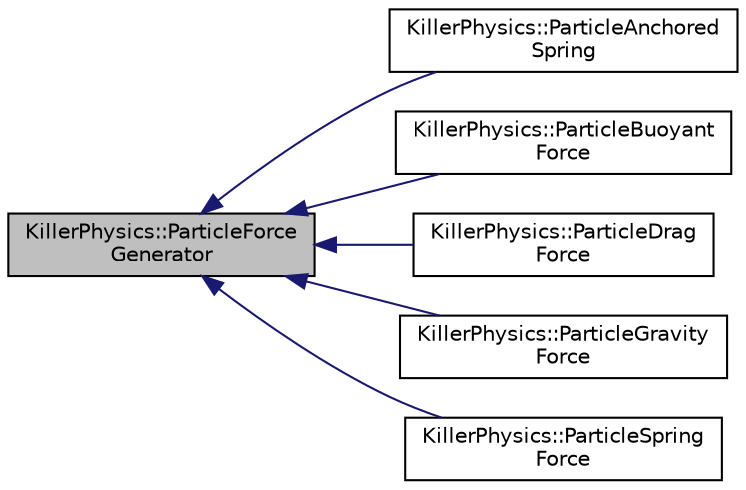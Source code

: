 digraph "KillerPhysics::ParticleForceGenerator"
{
  edge [fontname="Helvetica",fontsize="10",labelfontname="Helvetica",labelfontsize="10"];
  node [fontname="Helvetica",fontsize="10",shape=record];
  rankdir="LR";
  Node0 [label="KillerPhysics::ParticleForce\lGenerator",height=0.2,width=0.4,color="black", fillcolor="grey75", style="filled", fontcolor="black"];
  Node0 -> Node1 [dir="back",color="midnightblue",fontsize="10",style="solid",fontname="Helvetica"];
  Node1 [label="KillerPhysics::ParticleAnchored\lSpring",height=0.2,width=0.4,color="black", fillcolor="white", style="filled",URL="$class_killer_physics_1_1_particle_anchored_spring.html"];
  Node0 -> Node2 [dir="back",color="midnightblue",fontsize="10",style="solid",fontname="Helvetica"];
  Node2 [label="KillerPhysics::ParticleBuoyant\lForce",height=0.2,width=0.4,color="black", fillcolor="white", style="filled",URL="$class_killer_physics_1_1_particle_buoyant_force.html"];
  Node0 -> Node3 [dir="back",color="midnightblue",fontsize="10",style="solid",fontname="Helvetica"];
  Node3 [label="KillerPhysics::ParticleDrag\lForce",height=0.2,width=0.4,color="black", fillcolor="white", style="filled",URL="$class_killer_physics_1_1_particle_drag_force.html"];
  Node0 -> Node4 [dir="back",color="midnightblue",fontsize="10",style="solid",fontname="Helvetica"];
  Node4 [label="KillerPhysics::ParticleGravity\lForce",height=0.2,width=0.4,color="black", fillcolor="white", style="filled",URL="$class_killer_physics_1_1_particle_gravity_force.html"];
  Node0 -> Node5 [dir="back",color="midnightblue",fontsize="10",style="solid",fontname="Helvetica"];
  Node5 [label="KillerPhysics::ParticleSpring\lForce",height=0.2,width=0.4,color="black", fillcolor="white", style="filled",URL="$class_killer_physics_1_1_particle_spring_force.html"];
}
